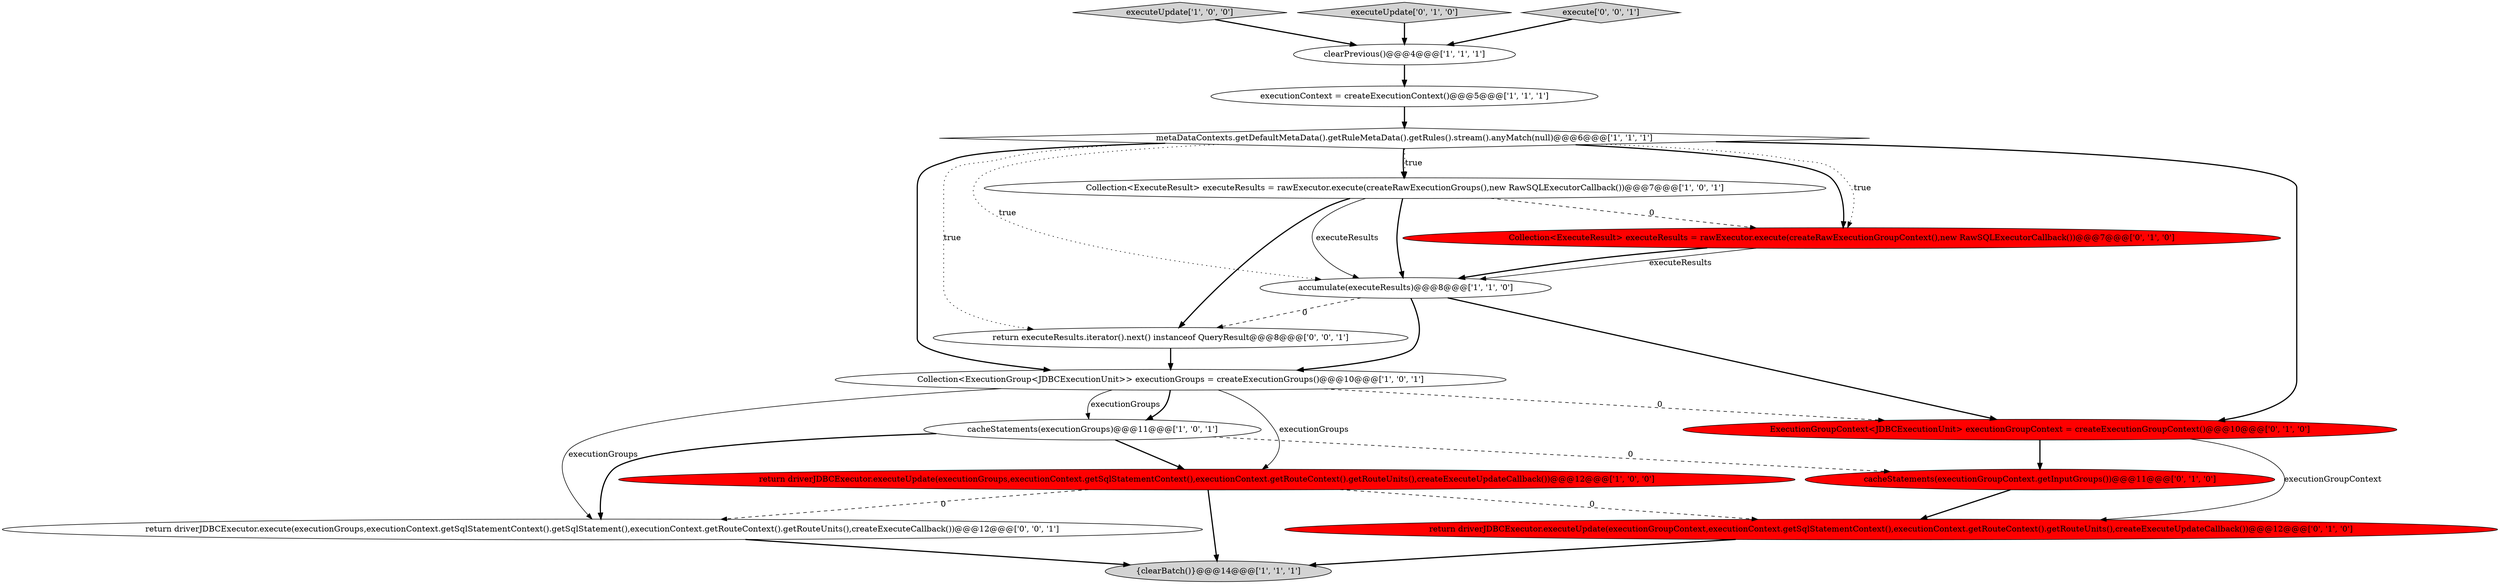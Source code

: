 digraph {
8 [style = filled, label = "executeUpdate['1', '0', '0']", fillcolor = lightgray, shape = diamond image = "AAA0AAABBB1BBB"];
13 [style = filled, label = "Collection<ExecuteResult> executeResults = rawExecutor.execute(createRawExecutionGroupContext(),new RawSQLExecutorCallback())@@@7@@@['0', '1', '0']", fillcolor = red, shape = ellipse image = "AAA1AAABBB2BBB"];
0 [style = filled, label = "accumulate(executeResults)@@@8@@@['1', '1', '0']", fillcolor = white, shape = ellipse image = "AAA0AAABBB1BBB"];
11 [style = filled, label = "return driverJDBCExecutor.executeUpdate(executionGroupContext,executionContext.getSqlStatementContext(),executionContext.getRouteContext().getRouteUnits(),createExecuteUpdateCallback())@@@12@@@['0', '1', '0']", fillcolor = red, shape = ellipse image = "AAA1AAABBB2BBB"];
12 [style = filled, label = "executeUpdate['0', '1', '0']", fillcolor = lightgray, shape = diamond image = "AAA0AAABBB2BBB"];
5 [style = filled, label = "cacheStatements(executionGroups)@@@11@@@['1', '0', '1']", fillcolor = white, shape = ellipse image = "AAA0AAABBB1BBB"];
16 [style = filled, label = "return executeResults.iterator().next() instanceof QueryResult@@@8@@@['0', '0', '1']", fillcolor = white, shape = ellipse image = "AAA0AAABBB3BBB"];
2 [style = filled, label = "executionContext = createExecutionContext()@@@5@@@['1', '1', '1']", fillcolor = white, shape = ellipse image = "AAA0AAABBB1BBB"];
14 [style = filled, label = "ExecutionGroupContext<JDBCExecutionUnit> executionGroupContext = createExecutionGroupContext()@@@10@@@['0', '1', '0']", fillcolor = red, shape = ellipse image = "AAA1AAABBB2BBB"];
7 [style = filled, label = "{clearBatch()}@@@14@@@['1', '1', '1']", fillcolor = lightgray, shape = ellipse image = "AAA0AAABBB1BBB"];
4 [style = filled, label = "metaDataContexts.getDefaultMetaData().getRuleMetaData().getRules().stream().anyMatch(null)@@@6@@@['1', '1', '1']", fillcolor = white, shape = diamond image = "AAA0AAABBB1BBB"];
9 [style = filled, label = "return driverJDBCExecutor.executeUpdate(executionGroups,executionContext.getSqlStatementContext(),executionContext.getRouteContext().getRouteUnits(),createExecuteUpdateCallback())@@@12@@@['1', '0', '0']", fillcolor = red, shape = ellipse image = "AAA1AAABBB1BBB"];
3 [style = filled, label = "Collection<ExecuteResult> executeResults = rawExecutor.execute(createRawExecutionGroups(),new RawSQLExecutorCallback())@@@7@@@['1', '0', '1']", fillcolor = white, shape = ellipse image = "AAA0AAABBB1BBB"];
6 [style = filled, label = "clearPrevious()@@@4@@@['1', '1', '1']", fillcolor = white, shape = ellipse image = "AAA0AAABBB1BBB"];
1 [style = filled, label = "Collection<ExecutionGroup<JDBCExecutionUnit>> executionGroups = createExecutionGroups()@@@10@@@['1', '0', '1']", fillcolor = white, shape = ellipse image = "AAA0AAABBB1BBB"];
10 [style = filled, label = "cacheStatements(executionGroupContext.getInputGroups())@@@11@@@['0', '1', '0']", fillcolor = red, shape = ellipse image = "AAA1AAABBB2BBB"];
17 [style = filled, label = "execute['0', '0', '1']", fillcolor = lightgray, shape = diamond image = "AAA0AAABBB3BBB"];
15 [style = filled, label = "return driverJDBCExecutor.execute(executionGroups,executionContext.getSqlStatementContext().getSqlStatement(),executionContext.getRouteContext().getRouteUnits(),createExecuteCallback())@@@12@@@['0', '0', '1']", fillcolor = white, shape = ellipse image = "AAA0AAABBB3BBB"];
1->5 [style = bold, label=""];
4->3 [style = bold, label=""];
4->14 [style = bold, label=""];
15->7 [style = bold, label=""];
5->9 [style = bold, label=""];
3->0 [style = solid, label="executeResults"];
1->14 [style = dashed, label="0"];
17->6 [style = bold, label=""];
4->0 [style = dotted, label="true"];
4->13 [style = bold, label=""];
0->16 [style = dashed, label="0"];
14->10 [style = bold, label=""];
5->15 [style = bold, label=""];
8->6 [style = bold, label=""];
3->16 [style = bold, label=""];
9->7 [style = bold, label=""];
3->13 [style = dashed, label="0"];
12->6 [style = bold, label=""];
2->4 [style = bold, label=""];
1->9 [style = solid, label="executionGroups"];
3->0 [style = bold, label=""];
6->2 [style = bold, label=""];
4->13 [style = dotted, label="true"];
14->11 [style = solid, label="executionGroupContext"];
0->14 [style = bold, label=""];
4->3 [style = dotted, label="true"];
5->10 [style = dashed, label="0"];
16->1 [style = bold, label=""];
9->15 [style = dashed, label="0"];
0->1 [style = bold, label=""];
9->11 [style = dashed, label="0"];
1->5 [style = solid, label="executionGroups"];
4->1 [style = bold, label=""];
4->16 [style = dotted, label="true"];
13->0 [style = solid, label="executeResults"];
11->7 [style = bold, label=""];
1->15 [style = solid, label="executionGroups"];
13->0 [style = bold, label=""];
10->11 [style = bold, label=""];
}
